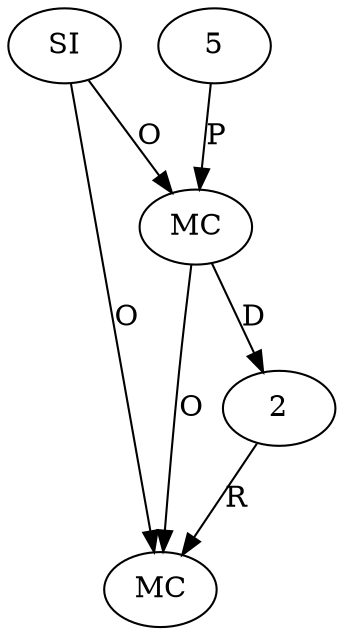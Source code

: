 digraph "AUG" {

  1 [ label="MC" s="withUTC()" t="Chronology" l="182" ];
  2 [ t="Chronology" n="chronology" ];
  3 [ label="MC" s="getChronology()" t="DateTimeUtils" l="181" ];
  4 [ label="SI" t="AbstractPartial" l="180" ];
  5 [ t="Chronology" n="chronology" ];
  3 -> 1 [ label="O" ];
  2 -> 1 [ label="R" ];
  4 -> 1 [ label="O" ];
  3 -> 2 [ label="D" ];
  5 -> 3 [ label="P" ];
  4 -> 3 [ label="O" ];
}
